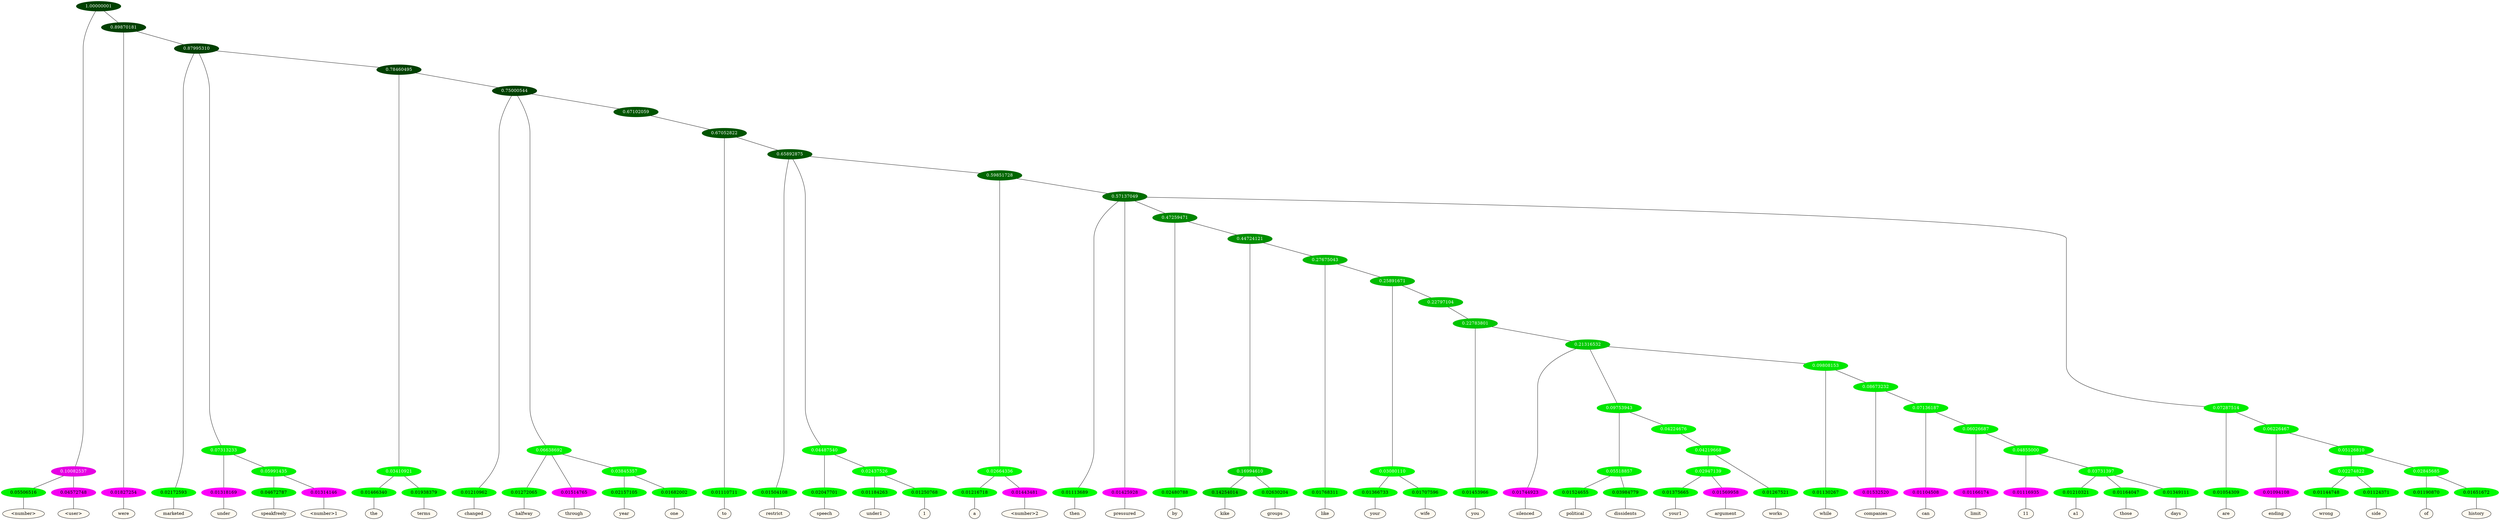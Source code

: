 graph {
	node [format=png height=0.15 nodesep=0.001 ordering=out overlap=prism overlap_scaling=0.01 ranksep=0.001 ratio=0.2 style=filled width=0.15]
	{
		rank=same
		a_w_3 [label="\<number\>" color=black fillcolor=floralwhite style="filled,solid"]
		a_w_4 [label="\<user\>" color=black fillcolor=floralwhite style="filled,solid"]
		a_w_5 [label=were color=black fillcolor=floralwhite style="filled,solid"]
		a_w_7 [label=marketed color=black fillcolor=floralwhite style="filled,solid"]
		a_w_10 [label=under color=black fillcolor=floralwhite style="filled,solid"]
		a_w_14 [label=speakfreely color=black fillcolor=floralwhite style="filled,solid"]
		a_w_15 [label="\<number\>1" color=black fillcolor=floralwhite style="filled,solid"]
		a_w_16 [label=the color=black fillcolor=floralwhite style="filled,solid"]
		a_w_17 [label=terms color=black fillcolor=floralwhite style="filled,solid"]
		a_w_18 [label=changed color=black fillcolor=floralwhite style="filled,solid"]
		a_w_21 [label=halfway color=black fillcolor=floralwhite style="filled,solid"]
		a_w_22 [label=through color=black fillcolor=floralwhite style="filled,solid"]
		a_w_25 [label=year color=black fillcolor=floralwhite style="filled,solid"]
		a_w_26 [label=one color=black fillcolor=floralwhite style="filled,solid"]
		a_w_27 [label=to color=black fillcolor=floralwhite style="filled,solid"]
		a_w_29 [label=restrict color=black fillcolor=floralwhite style="filled,solid"]
		a_w_32 [label=speech color=black fillcolor=floralwhite style="filled,solid"]
		a_w_36 [label=under1 color=black fillcolor=floralwhite style="filled,solid"]
		a_w_37 [label=1 color=black fillcolor=floralwhite style="filled,solid"]
		a_w_38 [label=a color=black fillcolor=floralwhite style="filled,solid"]
		a_w_39 [label="\<number\>2" color=black fillcolor=floralwhite style="filled,solid"]
		a_w_40 [label=then color=black fillcolor=floralwhite style="filled,solid"]
		a_w_41 [label=pressured color=black fillcolor=floralwhite style="filled,solid"]
		a_w_44 [label=by color=black fillcolor=floralwhite style="filled,solid"]
		a_w_52 [label=kike color=black fillcolor=floralwhite style="filled,solid"]
		a_w_53 [label=groups color=black fillcolor=floralwhite style="filled,solid"]
		a_w_54 [label=like color=black fillcolor=floralwhite style="filled,solid"]
		a_w_64 [label=your color=black fillcolor=floralwhite style="filled,solid"]
		a_w_65 [label=wife color=black fillcolor=floralwhite style="filled,solid"]
		a_w_67 [label=you color=black fillcolor=floralwhite style="filled,solid"]
		a_w_69 [label=silenced color=black fillcolor=floralwhite style="filled,solid"]
		a_w_76 [label=political color=black fillcolor=floralwhite style="filled,solid"]
		a_w_77 [label=dissidents color=black fillcolor=floralwhite style="filled,solid"]
		a_w_85 [label=your1 color=black fillcolor=floralwhite style="filled,solid"]
		a_w_86 [label=argument color=black fillcolor=floralwhite style="filled,solid"]
		a_w_82 [label=works color=black fillcolor=floralwhite style="filled,solid"]
		a_w_74 [label=while color=black fillcolor=floralwhite style="filled,solid"]
		a_w_79 [label=companies color=black fillcolor=floralwhite style="filled,solid"]
		a_w_83 [label=can color=black fillcolor=floralwhite style="filled,solid"]
		a_w_87 [label=limit color=black fillcolor=floralwhite style="filled,solid"]
		a_w_89 [label=11 color=black fillcolor=floralwhite style="filled,solid"]
		a_w_91 [label=a1 color=black fillcolor=floralwhite style="filled,solid"]
		a_w_92 [label=those color=black fillcolor=floralwhite style="filled,solid"]
		a_w_93 [label=days color=black fillcolor=floralwhite style="filled,solid"]
		a_w_46 [label=are color=black fillcolor=floralwhite style="filled,solid"]
		a_w_50 [label=ending color=black fillcolor=floralwhite style="filled,solid"]
		a_w_60 [label=wrong color=black fillcolor=floralwhite style="filled,solid"]
		a_w_61 [label=side color=black fillcolor=floralwhite style="filled,solid"]
		a_w_62 [label=of color=black fillcolor=floralwhite style="filled,solid"]
		a_w_63 [label=history color=black fillcolor=floralwhite style="filled,solid"]
	}
	a_n_3 -- a_w_3
	a_n_4 -- a_w_4
	a_n_5 -- a_w_5
	a_n_7 -- a_w_7
	a_n_10 -- a_w_10
	a_n_14 -- a_w_14
	a_n_15 -- a_w_15
	a_n_16 -- a_w_16
	a_n_17 -- a_w_17
	a_n_18 -- a_w_18
	a_n_21 -- a_w_21
	a_n_22 -- a_w_22
	a_n_25 -- a_w_25
	a_n_26 -- a_w_26
	a_n_27 -- a_w_27
	a_n_29 -- a_w_29
	a_n_32 -- a_w_32
	a_n_36 -- a_w_36
	a_n_37 -- a_w_37
	a_n_38 -- a_w_38
	a_n_39 -- a_w_39
	a_n_40 -- a_w_40
	a_n_41 -- a_w_41
	a_n_44 -- a_w_44
	a_n_52 -- a_w_52
	a_n_53 -- a_w_53
	a_n_54 -- a_w_54
	a_n_64 -- a_w_64
	a_n_65 -- a_w_65
	a_n_67 -- a_w_67
	a_n_69 -- a_w_69
	a_n_76 -- a_w_76
	a_n_77 -- a_w_77
	a_n_85 -- a_w_85
	a_n_86 -- a_w_86
	a_n_82 -- a_w_82
	a_n_74 -- a_w_74
	a_n_79 -- a_w_79
	a_n_83 -- a_w_83
	a_n_87 -- a_w_87
	a_n_89 -- a_w_89
	a_n_91 -- a_w_91
	a_n_92 -- a_w_92
	a_n_93 -- a_w_93
	a_n_46 -- a_w_46
	a_n_50 -- a_w_50
	a_n_60 -- a_w_60
	a_n_61 -- a_w_61
	a_n_62 -- a_w_62
	a_n_63 -- a_w_63
	{
		rank=same
		a_n_3 [label=0.05506516 color="0.334 1.000 0.945" fontcolor=black]
		a_n_4 [label=0.04572748 color="0.835 1.000 0.954" fontcolor=black]
		a_n_5 [label=0.01827254 color="0.835 1.000 0.982" fontcolor=black]
		a_n_7 [label=0.02172593 color="0.334 1.000 0.978" fontcolor=black]
		a_n_10 [label=0.01318169 color="0.835 1.000 0.987" fontcolor=black]
		a_n_14 [label=0.04672787 color="0.334 1.000 0.953" fontcolor=black]
		a_n_15 [label=0.01314146 color="0.835 1.000 0.987" fontcolor=black]
		a_n_16 [label=0.01466340 color="0.334 1.000 0.985" fontcolor=black]
		a_n_17 [label=0.01938379 color="0.334 1.000 0.981" fontcolor=black]
		a_n_18 [label=0.01210962 color="0.334 1.000 0.988" fontcolor=black]
		a_n_21 [label=0.01272065 color="0.334 1.000 0.987" fontcolor=black]
		a_n_22 [label=0.01514765 color="0.835 1.000 0.985" fontcolor=black]
		a_n_25 [label=0.02157105 color="0.334 1.000 0.978" fontcolor=black]
		a_n_26 [label=0.01682002 color="0.334 1.000 0.983" fontcolor=black]
		a_n_27 [label=0.01110711 color="0.334 1.000 0.989" fontcolor=black]
		a_n_29 [label=0.01504108 color="0.334 1.000 0.985" fontcolor=black]
		a_n_32 [label=0.02047701 color="0.334 1.000 0.980" fontcolor=black]
		a_n_36 [label=0.01184263 color="0.334 1.000 0.988" fontcolor=black]
		a_n_37 [label=0.01250768 color="0.334 1.000 0.987" fontcolor=black]
		a_n_38 [label=0.01216718 color="0.334 1.000 0.988" fontcolor=black]
		a_n_39 [label=0.01443481 color="0.835 1.000 0.986" fontcolor=black]
		a_n_40 [label=0.01113689 color="0.334 1.000 0.989" fontcolor=black]
		a_n_41 [label=0.01425928 color="0.835 1.000 0.986" fontcolor=black]
		a_n_44 [label=0.02480788 color="0.334 1.000 0.975" fontcolor=black]
		a_n_52 [label=0.14254014 color="0.334 1.000 0.857" fontcolor=black]
		a_n_53 [label=0.02630204 color="0.334 1.000 0.974" fontcolor=black]
		a_n_54 [label=0.01768311 color="0.334 1.000 0.982" fontcolor=black]
		a_n_64 [label=0.01366733 color="0.334 1.000 0.986" fontcolor=black]
		a_n_65 [label=0.01707596 color="0.334 1.000 0.983" fontcolor=black]
		a_n_67 [label=0.01453966 color="0.334 1.000 0.985" fontcolor=black]
		a_n_69 [label=0.01744923 color="0.835 1.000 0.983" fontcolor=black]
		a_n_76 [label=0.01524655 color="0.334 1.000 0.985" fontcolor=black]
		a_n_77 [label=0.03984779 color="0.334 1.000 0.960" fontcolor=black]
		a_n_85 [label=0.01375665 color="0.334 1.000 0.986" fontcolor=black]
		a_n_86 [label=0.01569958 color="0.835 1.000 0.984" fontcolor=black]
		a_n_82 [label=0.01267521 color="0.334 1.000 0.987" fontcolor=black]
		a_n_74 [label=0.01130267 color="0.334 1.000 0.989" fontcolor=black]
		a_n_79 [label=0.01532520 color="0.835 1.000 0.985" fontcolor=black]
		a_n_83 [label=0.01104508 color="0.835 1.000 0.989" fontcolor=black]
		a_n_87 [label=0.01166174 color="0.835 1.000 0.988" fontcolor=black]
		a_n_89 [label=0.01116935 color="0.835 1.000 0.989" fontcolor=black]
		a_n_91 [label=0.01210321 color="0.334 1.000 0.988" fontcolor=black]
		a_n_92 [label=0.01164047 color="0.334 1.000 0.988" fontcolor=black]
		a_n_93 [label=0.01349111 color="0.334 1.000 0.987" fontcolor=black]
		a_n_46 [label=0.01054309 color="0.334 1.000 0.989" fontcolor=black]
		a_n_50 [label=0.01094108 color="0.835 1.000 0.989" fontcolor=black]
		a_n_60 [label=0.01144748 color="0.334 1.000 0.989" fontcolor=black]
		a_n_61 [label=0.01124371 color="0.334 1.000 0.989" fontcolor=black]
		a_n_62 [label=0.01190870 color="0.334 1.000 0.988" fontcolor=black]
		a_n_63 [label=0.01651672 color="0.334 1.000 0.983" fontcolor=black]
	}
	a_n_0 [label=1.00000001 color="0.334 1.000 0.250" fontcolor=grey99]
	a_n_1 [label=0.10082537 color="0.835 1.000 0.899" fontcolor=grey99]
	a_n_0 -- a_n_1
	a_n_2 [label=0.89870181 color="0.334 1.000 0.250" fontcolor=grey99]
	a_n_0 -- a_n_2
	a_n_1 -- a_n_3
	a_n_1 -- a_n_4
	a_n_2 -- a_n_5
	a_n_6 [label=0.87995310 color="0.334 1.000 0.250" fontcolor=grey99]
	a_n_2 -- a_n_6
	a_n_6 -- a_n_7
	a_n_8 [label=0.07313233 color="0.334 1.000 0.927" fontcolor=grey99]
	a_n_6 -- a_n_8
	a_n_9 [label=0.78460495 color="0.334 1.000 0.250" fontcolor=grey99]
	a_n_6 -- a_n_9
	a_n_8 -- a_n_10
	a_n_11 [label=0.05991435 color="0.334 1.000 0.940" fontcolor=grey99]
	a_n_8 -- a_n_11
	a_n_12 [label=0.03410921 color="0.334 1.000 0.966" fontcolor=grey99]
	a_n_9 -- a_n_12
	a_n_13 [label=0.75000544 color="0.334 1.000 0.250" fontcolor=grey99]
	a_n_9 -- a_n_13
	a_n_11 -- a_n_14
	a_n_11 -- a_n_15
	a_n_12 -- a_n_16
	a_n_12 -- a_n_17
	a_n_13 -- a_n_18
	a_n_19 [label=0.06638692 color="0.334 1.000 0.934" fontcolor=grey99]
	a_n_13 -- a_n_19
	a_n_20 [label=0.67102059 color="0.334 1.000 0.329" fontcolor=grey99]
	a_n_13 -- a_n_20
	a_n_19 -- a_n_21
	a_n_19 -- a_n_22
	a_n_23 [label=0.03845357 color="0.334 1.000 0.962" fontcolor=grey99]
	a_n_19 -- a_n_23
	a_n_24 [label=0.67052822 color="0.334 1.000 0.329" fontcolor=grey99]
	a_n_20 -- a_n_24
	a_n_23 -- a_n_25
	a_n_23 -- a_n_26
	a_n_24 -- a_n_27
	a_n_28 [label=0.65892875 color="0.334 1.000 0.341" fontcolor=grey99]
	a_n_24 -- a_n_28
	a_n_28 -- a_n_29
	a_n_30 [label=0.04487540 color="0.334 1.000 0.955" fontcolor=grey99]
	a_n_28 -- a_n_30
	a_n_31 [label=0.59851728 color="0.334 1.000 0.401" fontcolor=grey99]
	a_n_28 -- a_n_31
	a_n_30 -- a_n_32
	a_n_33 [label=0.02437526 color="0.334 1.000 0.976" fontcolor=grey99]
	a_n_30 -- a_n_33
	a_n_34 [label=0.02664336 color="0.334 1.000 0.973" fontcolor=grey99]
	a_n_31 -- a_n_34
	a_n_35 [label=0.57137049 color="0.334 1.000 0.429" fontcolor=grey99]
	a_n_31 -- a_n_35
	a_n_33 -- a_n_36
	a_n_33 -- a_n_37
	a_n_34 -- a_n_38
	a_n_34 -- a_n_39
	a_n_35 -- a_n_40
	a_n_35 -- a_n_41
	a_n_42 [label=0.47259471 color="0.334 1.000 0.527" fontcolor=grey99]
	a_n_35 -- a_n_42
	a_n_43 [label=0.07287514 color="0.334 1.000 0.927" fontcolor=grey99]
	a_n_35 -- a_n_43
	a_n_42 -- a_n_44
	a_n_45 [label=0.44724121 color="0.334 1.000 0.553" fontcolor=grey99]
	a_n_42 -- a_n_45
	a_n_43 -- a_n_46
	a_n_47 [label=0.06226467 color="0.334 1.000 0.938" fontcolor=grey99]
	a_n_43 -- a_n_47
	a_n_48 [label=0.16994610 color="0.334 1.000 0.830" fontcolor=grey99]
	a_n_45 -- a_n_48
	a_n_49 [label=0.27675043 color="0.334 1.000 0.723" fontcolor=grey99]
	a_n_45 -- a_n_49
	a_n_47 -- a_n_50
	a_n_51 [label=0.05126810 color="0.334 1.000 0.949" fontcolor=grey99]
	a_n_47 -- a_n_51
	a_n_48 -- a_n_52
	a_n_48 -- a_n_53
	a_n_49 -- a_n_54
	a_n_55 [label=0.25891671 color="0.334 1.000 0.741" fontcolor=grey99]
	a_n_49 -- a_n_55
	a_n_56 [label=0.02274822 color="0.334 1.000 0.977" fontcolor=grey99]
	a_n_51 -- a_n_56
	a_n_57 [label=0.02845685 color="0.334 1.000 0.972" fontcolor=grey99]
	a_n_51 -- a_n_57
	a_n_58 [label=0.03080110 color="0.334 1.000 0.969" fontcolor=grey99]
	a_n_55 -- a_n_58
	a_n_59 [label=0.22797104 color="0.334 1.000 0.772" fontcolor=grey99]
	a_n_55 -- a_n_59
	a_n_56 -- a_n_60
	a_n_56 -- a_n_61
	a_n_57 -- a_n_62
	a_n_57 -- a_n_63
	a_n_58 -- a_n_64
	a_n_58 -- a_n_65
	a_n_66 [label=0.22783801 color="0.334 1.000 0.772" fontcolor=grey99]
	a_n_59 -- a_n_66
	a_n_66 -- a_n_67
	a_n_68 [label=0.21316532 color="0.334 1.000 0.787" fontcolor=grey99]
	a_n_66 -- a_n_68
	a_n_68 -- a_n_69
	a_n_70 [label=0.09753943 color="0.334 1.000 0.902" fontcolor=grey99]
	a_n_68 -- a_n_70
	a_n_71 [label=0.09808153 color="0.334 1.000 0.902" fontcolor=grey99]
	a_n_68 -- a_n_71
	a_n_72 [label=0.05518857 color="0.334 1.000 0.945" fontcolor=grey99]
	a_n_70 -- a_n_72
	a_n_73 [label=0.04224676 color="0.334 1.000 0.958" fontcolor=grey99]
	a_n_70 -- a_n_73
	a_n_71 -- a_n_74
	a_n_75 [label=0.08673232 color="0.334 1.000 0.913" fontcolor=grey99]
	a_n_71 -- a_n_75
	a_n_72 -- a_n_76
	a_n_72 -- a_n_77
	a_n_78 [label=0.04219668 color="0.334 1.000 0.958" fontcolor=grey99]
	a_n_73 -- a_n_78
	a_n_75 -- a_n_79
	a_n_80 [label=0.07136187 color="0.334 1.000 0.929" fontcolor=grey99]
	a_n_75 -- a_n_80
	a_n_81 [label=0.02947139 color="0.334 1.000 0.971" fontcolor=grey99]
	a_n_78 -- a_n_81
	a_n_78 -- a_n_82
	a_n_80 -- a_n_83
	a_n_84 [label=0.06026687 color="0.334 1.000 0.940" fontcolor=grey99]
	a_n_80 -- a_n_84
	a_n_81 -- a_n_85
	a_n_81 -- a_n_86
	a_n_84 -- a_n_87
	a_n_88 [label=0.04855000 color="0.334 1.000 0.951" fontcolor=grey99]
	a_n_84 -- a_n_88
	a_n_88 -- a_n_89
	a_n_90 [label=0.03731397 color="0.334 1.000 0.963" fontcolor=grey99]
	a_n_88 -- a_n_90
	a_n_90 -- a_n_91
	a_n_90 -- a_n_92
	a_n_90 -- a_n_93
}
